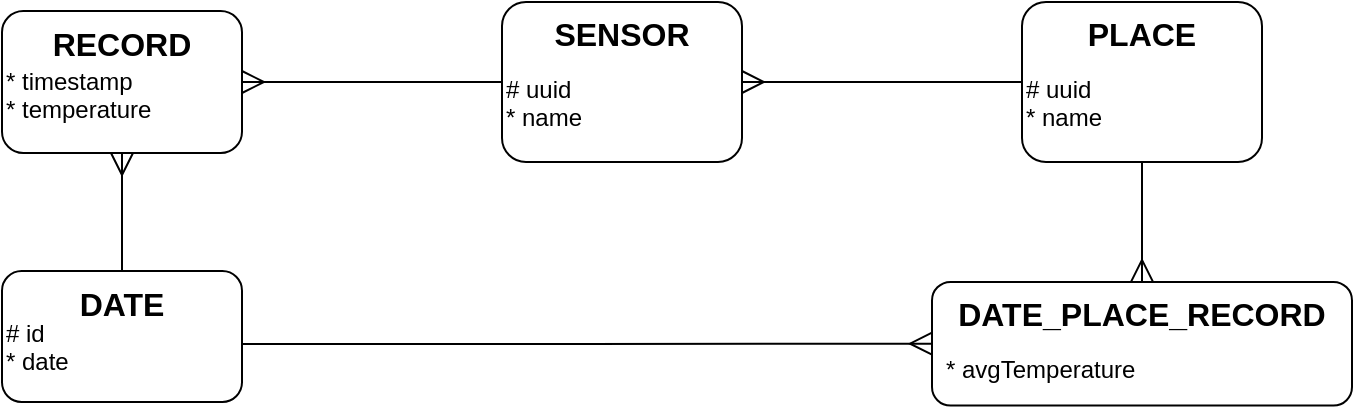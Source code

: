 <mxfile version="17.4.6" type="device"><diagram id="Mzepw2pSqzozquS5qoDU" name="Page-1"><mxGraphModel dx="981" dy="547" grid="1" gridSize="10" guides="1" tooltips="1" connect="1" arrows="1" fold="1" page="1" pageScale="1" pageWidth="850" pageHeight="1100" math="0" shadow="0"><root><mxCell id="0"/><mxCell id="1" parent="0"/><mxCell id="uUHeqTpEC3piqJyD622R-12" style="edgeStyle=orthogonalEdgeStyle;rounded=0;orthogonalLoop=1;jettySize=auto;html=1;fontSize=12;endArrow=ERmany;endFill=0;startSize=6;endSize=9;" edge="1" parent="1" source="uUHeqTpEC3piqJyD622R-1" target="uUHeqTpEC3piqJyD622R-10"><mxGeometry relative="1" as="geometry"/></mxCell><mxCell id="uUHeqTpEC3piqJyD622R-1" value="SENSOR" style="rounded=1;whiteSpace=wrap;html=1;fontSize=16;fontStyle=1;verticalAlign=top;" vertex="1" parent="1"><mxGeometry x="370" y="80" width="120" height="80" as="geometry"/></mxCell><mxCell id="uUHeqTpEC3piqJyD622R-2" value="&lt;div&gt;# uuid&lt;/div&gt;&lt;div&gt;* name&lt;/div&gt;" style="text;html=1;strokeColor=none;fillColor=none;align=left;verticalAlign=top;whiteSpace=wrap;rounded=0;fontSize=12;" vertex="1" parent="1"><mxGeometry x="370" y="110" width="120" height="40" as="geometry"/></mxCell><mxCell id="uUHeqTpEC3piqJyD622R-5" style="edgeStyle=orthogonalEdgeStyle;rounded=0;orthogonalLoop=1;jettySize=auto;html=1;fontSize=12;endArrow=ERmany;endFill=0;startSize=6;endSize=9;" edge="1" parent="1" source="uUHeqTpEC3piqJyD622R-3" target="uUHeqTpEC3piqJyD622R-1"><mxGeometry relative="1" as="geometry"/></mxCell><mxCell id="uUHeqTpEC3piqJyD622R-18" style="edgeStyle=orthogonalEdgeStyle;rounded=0;orthogonalLoop=1;jettySize=auto;html=1;fontSize=12;endArrow=ERmany;endFill=0;startSize=6;endSize=9;" edge="1" parent="1" source="uUHeqTpEC3piqJyD622R-3" target="uUHeqTpEC3piqJyD622R-14"><mxGeometry relative="1" as="geometry"/></mxCell><mxCell id="uUHeqTpEC3piqJyD622R-3" value="PLACE" style="rounded=1;whiteSpace=wrap;html=1;fontSize=16;fontStyle=1;verticalAlign=top;" vertex="1" parent="1"><mxGeometry x="630" y="80" width="120" height="80" as="geometry"/></mxCell><mxCell id="uUHeqTpEC3piqJyD622R-4" value="&lt;div&gt;# uuid&lt;/div&gt;&lt;div&gt;* name&lt;/div&gt;" style="text;html=1;strokeColor=none;fillColor=none;align=left;verticalAlign=top;whiteSpace=wrap;rounded=0;fontSize=12;" vertex="1" parent="1"><mxGeometry x="630" y="110" width="120" height="40" as="geometry"/></mxCell><mxCell id="uUHeqTpEC3piqJyD622R-13" style="edgeStyle=orthogonalEdgeStyle;rounded=0;orthogonalLoop=1;jettySize=auto;html=1;fontSize=12;endArrow=ERmany;endFill=0;startSize=6;endSize=9;" edge="1" parent="1" source="uUHeqTpEC3piqJyD622R-6" target="uUHeqTpEC3piqJyD622R-10"><mxGeometry relative="1" as="geometry"/></mxCell><mxCell id="uUHeqTpEC3piqJyD622R-6" value="DATE" style="rounded=1;whiteSpace=wrap;html=1;fontSize=16;fontStyle=1;verticalAlign=top;" vertex="1" parent="1"><mxGeometry x="120" y="214.5" width="120" height="65.5" as="geometry"/></mxCell><mxCell id="uUHeqTpEC3piqJyD622R-16" style="edgeStyle=orthogonalEdgeStyle;rounded=0;orthogonalLoop=1;jettySize=auto;html=1;fontSize=12;endArrow=ERmany;endFill=0;startSize=6;endSize=9;" edge="1" parent="1" source="uUHeqTpEC3piqJyD622R-7" target="uUHeqTpEC3piqJyD622R-14"><mxGeometry relative="1" as="geometry"/></mxCell><mxCell id="uUHeqTpEC3piqJyD622R-7" value="&lt;div&gt;# id&lt;/div&gt;&lt;div&gt;* date&lt;/div&gt;" style="text;html=1;strokeColor=none;fillColor=none;align=left;verticalAlign=top;whiteSpace=wrap;rounded=0;fontSize=12;" vertex="1" parent="1"><mxGeometry x="120" y="231.75" width="120" height="38.25" as="geometry"/></mxCell><mxCell id="uUHeqTpEC3piqJyD622R-10" value="RECORD" style="rounded=1;whiteSpace=wrap;html=1;fontSize=16;fontStyle=1;verticalAlign=top;" vertex="1" parent="1"><mxGeometry x="120" y="84.5" width="120" height="71" as="geometry"/></mxCell><mxCell id="uUHeqTpEC3piqJyD622R-11" value="&lt;div&gt;* timestamp&lt;br&gt;&lt;/div&gt;&lt;div&gt;* temperature&lt;/div&gt;" style="text;html=1;strokeColor=none;fillColor=none;align=left;verticalAlign=top;whiteSpace=wrap;rounded=0;fontSize=12;rotation=0;" vertex="1" parent="1"><mxGeometry x="120" y="105.5" width="100" height="38" as="geometry"/></mxCell><mxCell id="uUHeqTpEC3piqJyD622R-14" value="DATE_PLACE_RECORD" style="rounded=1;whiteSpace=wrap;html=1;fontSize=16;fontStyle=1;verticalAlign=top;" vertex="1" parent="1"><mxGeometry x="585" y="219.94" width="210" height="61.87" as="geometry"/></mxCell><mxCell id="uUHeqTpEC3piqJyD622R-20" value="* avgTemperature" style="text;html=1;strokeColor=none;fillColor=none;align=left;verticalAlign=top;whiteSpace=wrap;rounded=0;fontSize=12;" vertex="1" parent="1"><mxGeometry x="590" y="250" width="120" height="20" as="geometry"/></mxCell></root></mxGraphModel></diagram></mxfile>